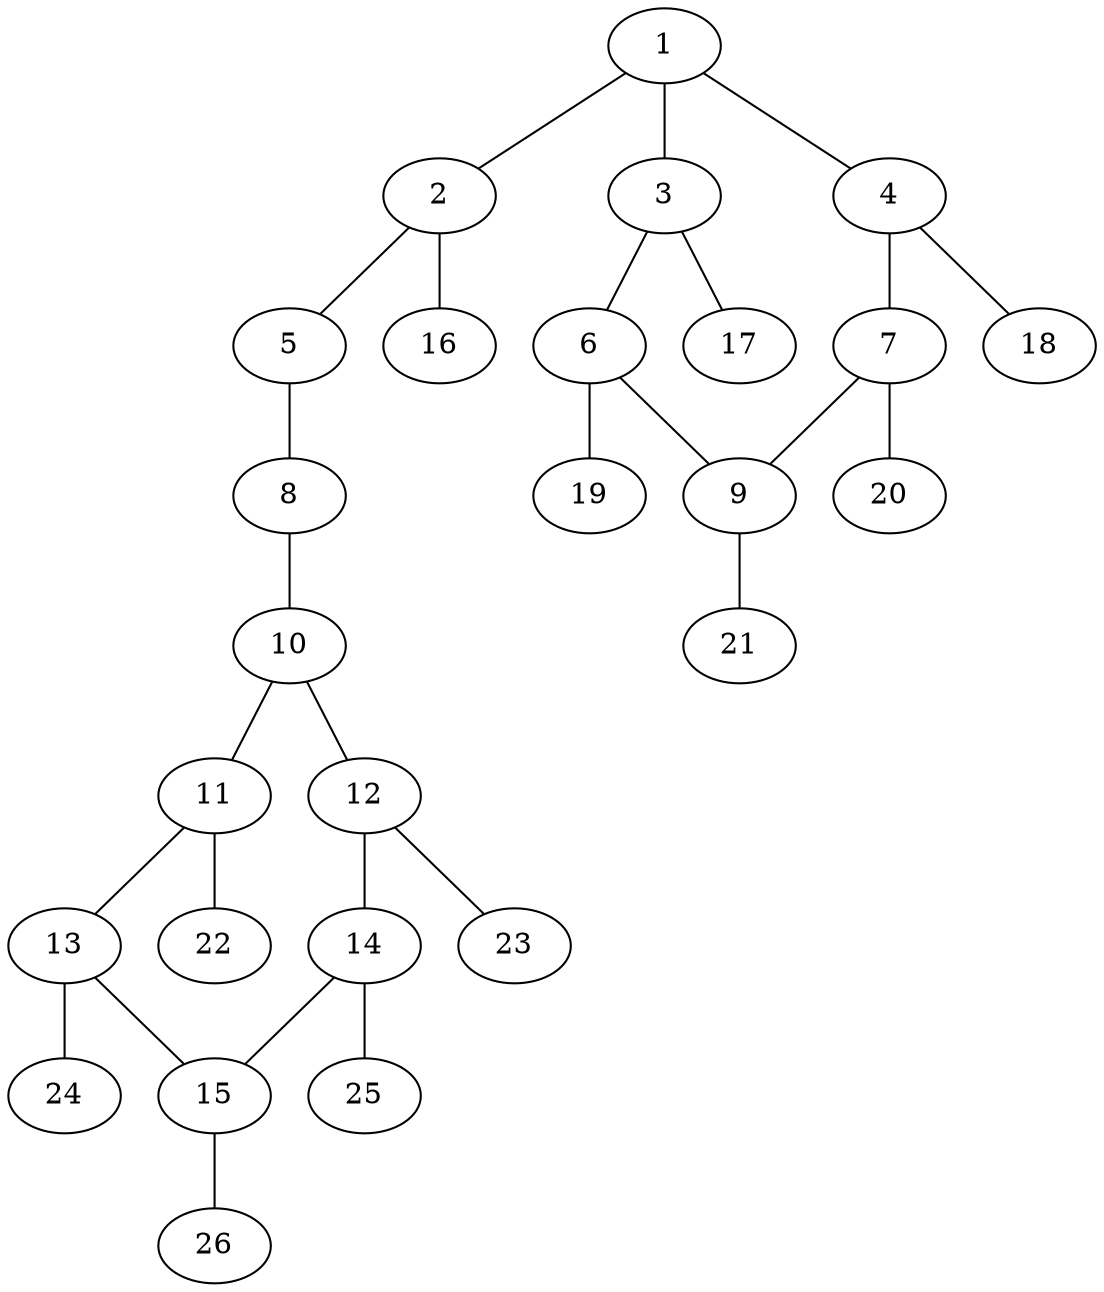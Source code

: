 graph molecule_1845 {
	1	 [chem=C];
	2	 [chem=N];
	1 -- 2	 [valence=1];
	3	 [chem=C];
	1 -- 3	 [valence=1];
	4	 [chem=C];
	1 -- 4	 [valence=2];
	5	 [chem=N];
	2 -- 5	 [valence=1];
	16	 [chem=H];
	2 -- 16	 [valence=1];
	6	 [chem=C];
	3 -- 6	 [valence=2];
	17	 [chem=H];
	3 -- 17	 [valence=1];
	7	 [chem=C];
	4 -- 7	 [valence=1];
	18	 [chem=H];
	4 -- 18	 [valence=1];
	8	 [chem=N];
	5 -- 8	 [valence=2];
	9	 [chem=C];
	6 -- 9	 [valence=1];
	19	 [chem=H];
	6 -- 19	 [valence=1];
	7 -- 9	 [valence=2];
	20	 [chem=H];
	7 -- 20	 [valence=1];
	10	 [chem=C];
	8 -- 10	 [valence=1];
	21	 [chem=H];
	9 -- 21	 [valence=1];
	11	 [chem=C];
	10 -- 11	 [valence=2];
	12	 [chem=C];
	10 -- 12	 [valence=1];
	13	 [chem=C];
	11 -- 13	 [valence=1];
	22	 [chem=H];
	11 -- 22	 [valence=1];
	14	 [chem=C];
	12 -- 14	 [valence=2];
	23	 [chem=H];
	12 -- 23	 [valence=1];
	15	 [chem=C];
	13 -- 15	 [valence=2];
	24	 [chem=H];
	13 -- 24	 [valence=1];
	14 -- 15	 [valence=1];
	25	 [chem=H];
	14 -- 25	 [valence=1];
	26	 [chem=H];
	15 -- 26	 [valence=1];
}
